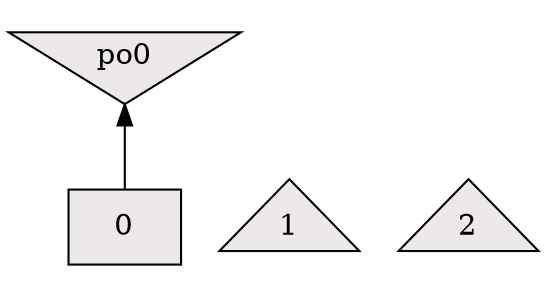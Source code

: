 digraph {
rankdir=BT;
0 [label="0",shape=box,style=filled,fillcolor=snow2]
1 [label="1",shape=triangle,style=filled,fillcolor=snow2]
2 [label="2",shape=triangle,style=filled,fillcolor=snow2]
po0 [shape=invtriangle,style=filled,fillcolor=snow2]
0 -> po0 [style=solid]
{rank = same; 0; 1; 2; }
{rank = same; po0; }
}
